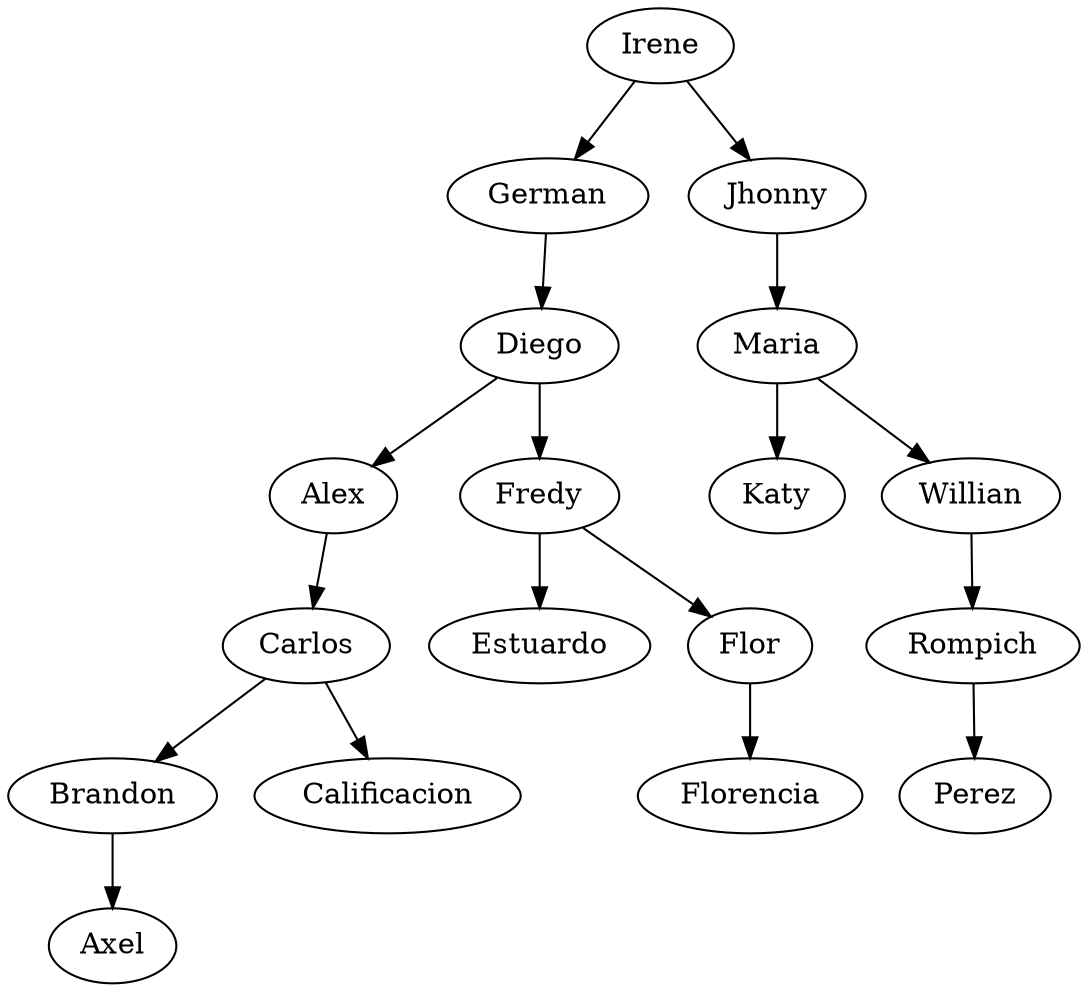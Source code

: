 digraph reportearbol{
Irene->German;
Irene->Jhonny;
German->Diego;
Diego->Alex;
Diego->Fredy;
Alex->Carlos;
Carlos->Brandon;
Carlos->Calificacion;
Brandon->Axel;
Fredy->Estuardo;
Fredy->Flor;
Flor->Florencia;
Jhonny->Maria;
Maria->Katy;
Maria->Willian;
Willian->Rompich;
Rompich->Perez;
}
